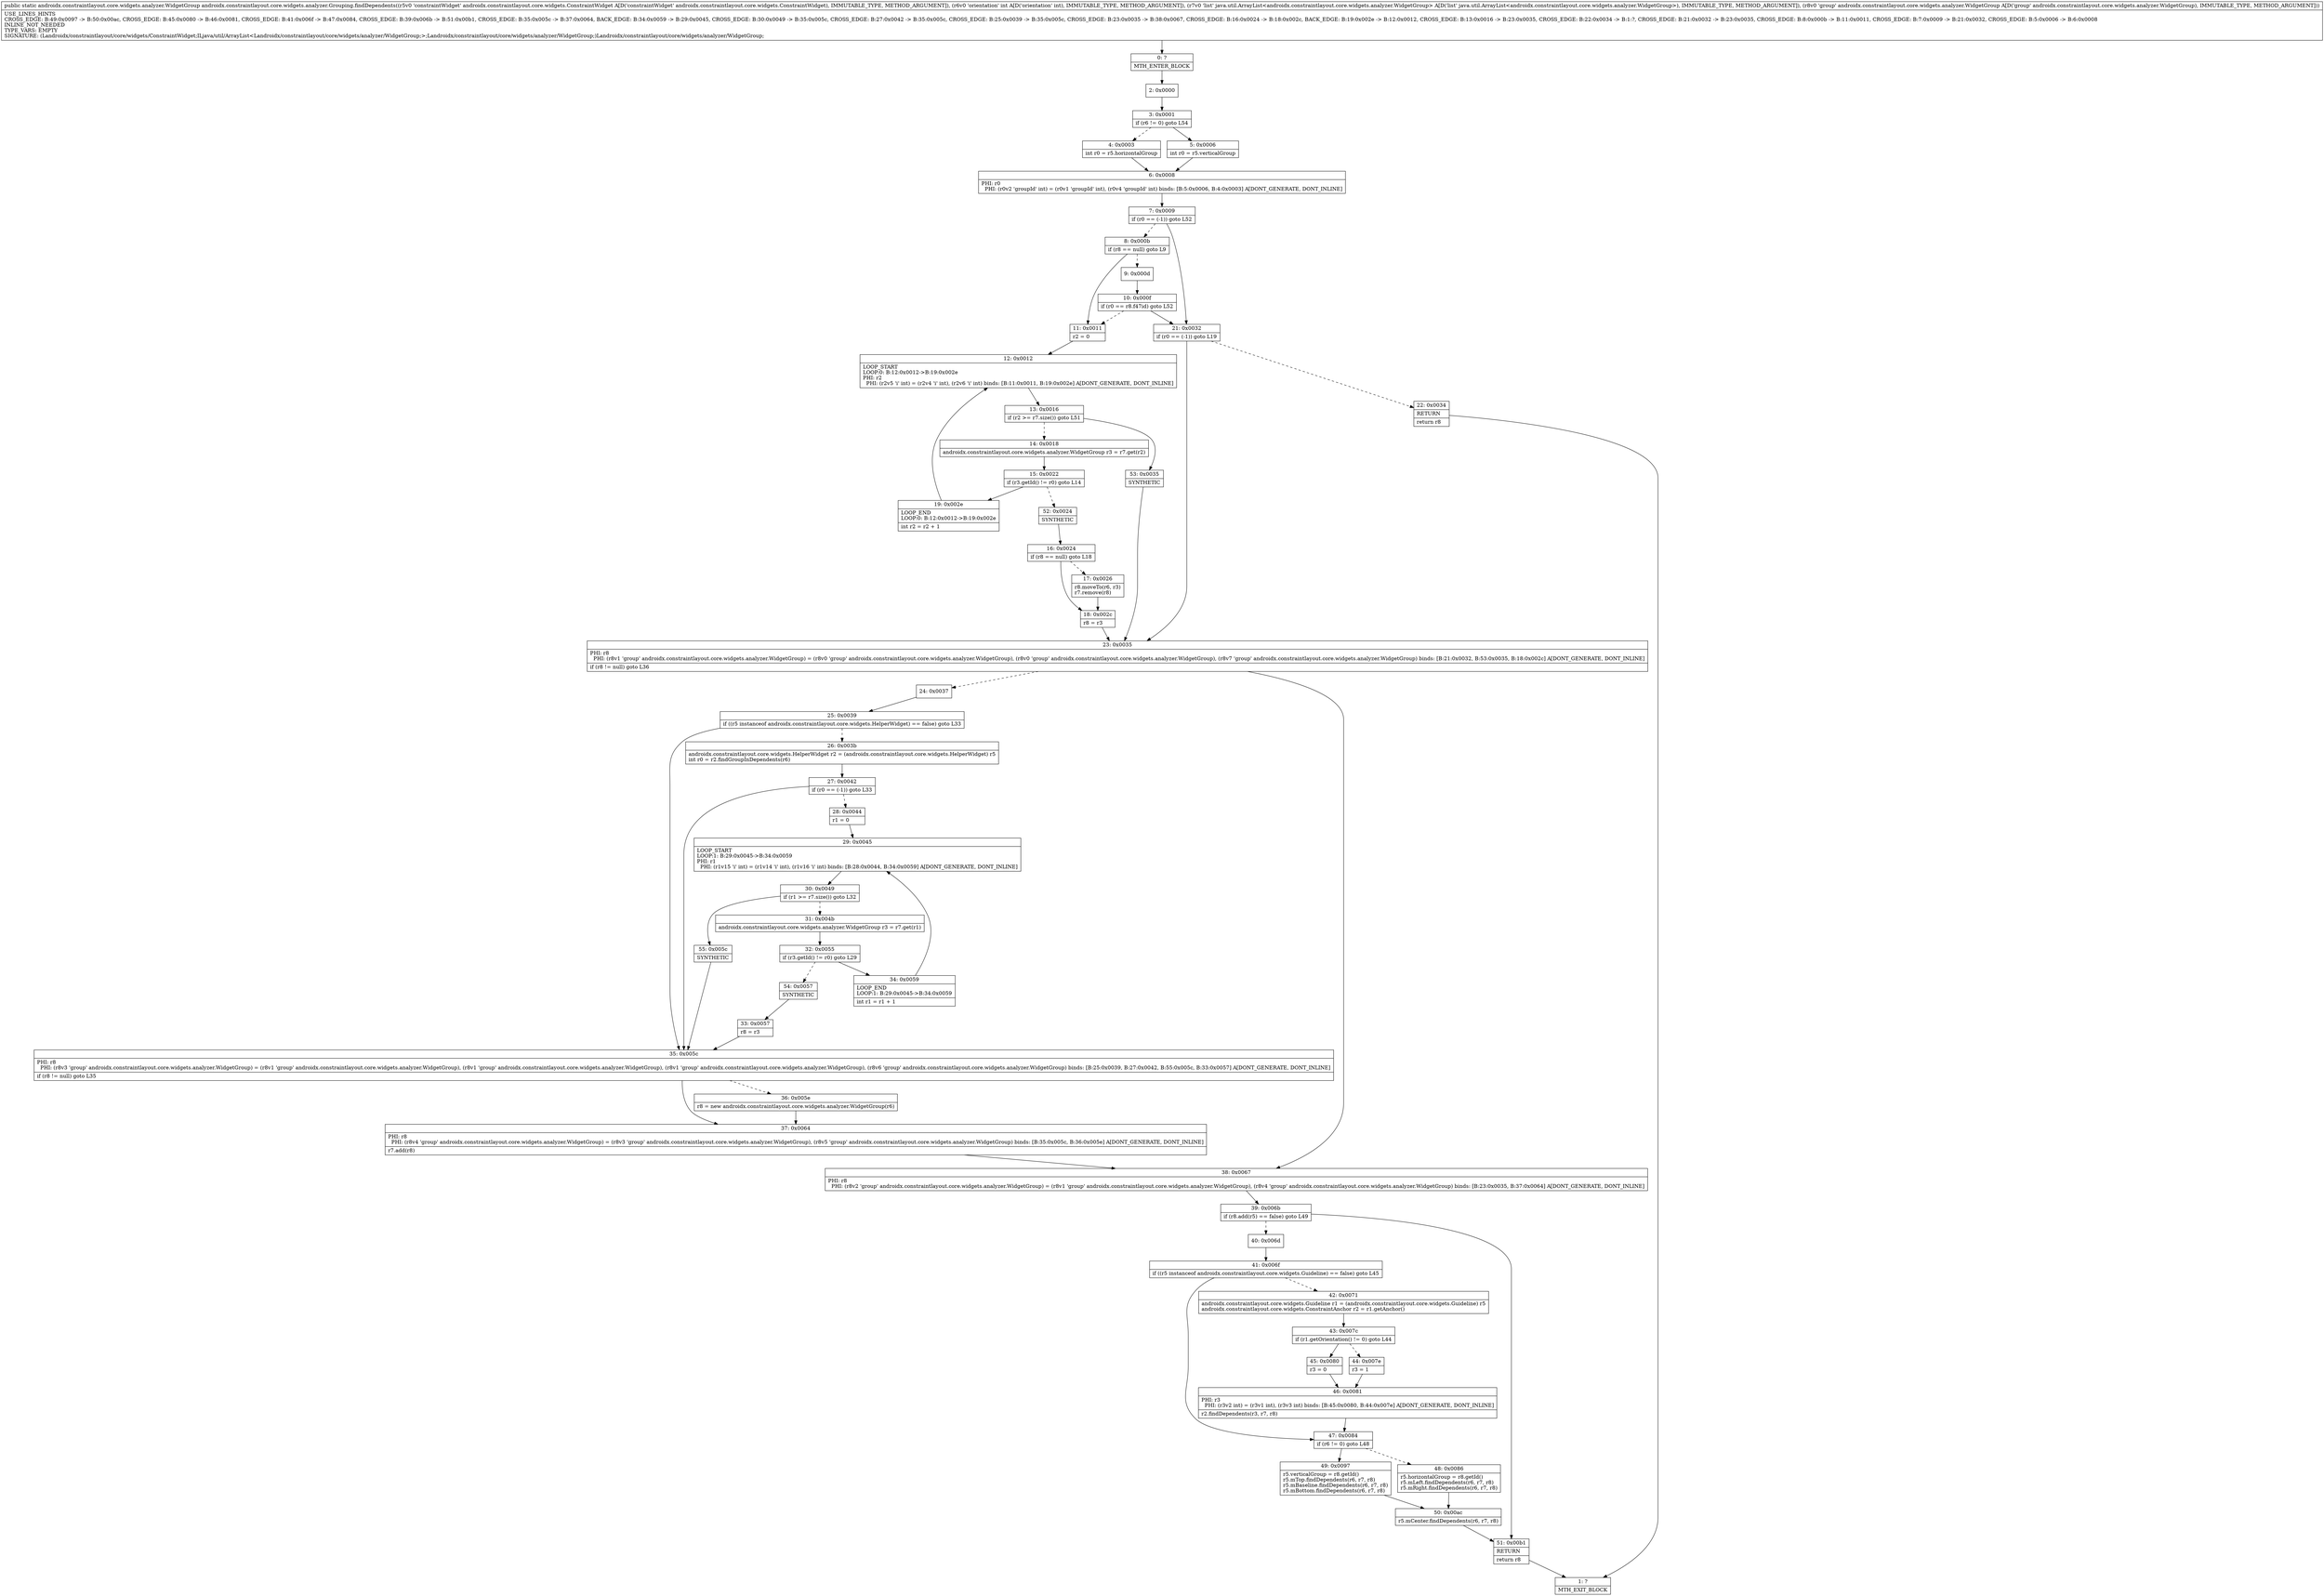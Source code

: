 digraph "CFG forandroidx.constraintlayout.core.widgets.analyzer.Grouping.findDependents(Landroidx\/constraintlayout\/core\/widgets\/ConstraintWidget;ILjava\/util\/ArrayList;Landroidx\/constraintlayout\/core\/widgets\/analyzer\/WidgetGroup;)Landroidx\/constraintlayout\/core\/widgets\/analyzer\/WidgetGroup;" {
Node_0 [shape=record,label="{0\:\ ?|MTH_ENTER_BLOCK\l}"];
Node_2 [shape=record,label="{2\:\ 0x0000}"];
Node_3 [shape=record,label="{3\:\ 0x0001|if (r6 != 0) goto L54\l}"];
Node_4 [shape=record,label="{4\:\ 0x0003|int r0 = r5.horizontalGroup\l}"];
Node_6 [shape=record,label="{6\:\ 0x0008|PHI: r0 \l  PHI: (r0v2 'groupId' int) = (r0v1 'groupId' int), (r0v4 'groupId' int) binds: [B:5:0x0006, B:4:0x0003] A[DONT_GENERATE, DONT_INLINE]\l}"];
Node_7 [shape=record,label="{7\:\ 0x0009|if (r0 == (\-1)) goto L52\l}"];
Node_8 [shape=record,label="{8\:\ 0x000b|if (r8 == null) goto L9\l}"];
Node_9 [shape=record,label="{9\:\ 0x000d}"];
Node_10 [shape=record,label="{10\:\ 0x000f|if (r0 == r8.f47id) goto L52\l}"];
Node_11 [shape=record,label="{11\:\ 0x0011|r2 = 0\l}"];
Node_12 [shape=record,label="{12\:\ 0x0012|LOOP_START\lLOOP:0: B:12:0x0012\-\>B:19:0x002e\lPHI: r2 \l  PHI: (r2v5 'i' int) = (r2v4 'i' int), (r2v6 'i' int) binds: [B:11:0x0011, B:19:0x002e] A[DONT_GENERATE, DONT_INLINE]\l}"];
Node_13 [shape=record,label="{13\:\ 0x0016|if (r2 \>= r7.size()) goto L51\l}"];
Node_14 [shape=record,label="{14\:\ 0x0018|androidx.constraintlayout.core.widgets.analyzer.WidgetGroup r3 = r7.get(r2)\l}"];
Node_15 [shape=record,label="{15\:\ 0x0022|if (r3.getId() != r0) goto L14\l}"];
Node_19 [shape=record,label="{19\:\ 0x002e|LOOP_END\lLOOP:0: B:12:0x0012\-\>B:19:0x002e\l|int r2 = r2 + 1\l}"];
Node_52 [shape=record,label="{52\:\ 0x0024|SYNTHETIC\l}"];
Node_16 [shape=record,label="{16\:\ 0x0024|if (r8 == null) goto L18\l}"];
Node_17 [shape=record,label="{17\:\ 0x0026|r8.moveTo(r6, r3)\lr7.remove(r8)\l}"];
Node_18 [shape=record,label="{18\:\ 0x002c|r8 = r3\l}"];
Node_23 [shape=record,label="{23\:\ 0x0035|PHI: r8 \l  PHI: (r8v1 'group' androidx.constraintlayout.core.widgets.analyzer.WidgetGroup) = (r8v0 'group' androidx.constraintlayout.core.widgets.analyzer.WidgetGroup), (r8v0 'group' androidx.constraintlayout.core.widgets.analyzer.WidgetGroup), (r8v7 'group' androidx.constraintlayout.core.widgets.analyzer.WidgetGroup) binds: [B:21:0x0032, B:53:0x0035, B:18:0x002c] A[DONT_GENERATE, DONT_INLINE]\l|if (r8 != null) goto L36\l}"];
Node_24 [shape=record,label="{24\:\ 0x0037}"];
Node_25 [shape=record,label="{25\:\ 0x0039|if ((r5 instanceof androidx.constraintlayout.core.widgets.HelperWidget) == false) goto L33\l}"];
Node_26 [shape=record,label="{26\:\ 0x003b|androidx.constraintlayout.core.widgets.HelperWidget r2 = (androidx.constraintlayout.core.widgets.HelperWidget) r5\lint r0 = r2.findGroupInDependents(r6)\l}"];
Node_27 [shape=record,label="{27\:\ 0x0042|if (r0 == (\-1)) goto L33\l}"];
Node_28 [shape=record,label="{28\:\ 0x0044|r1 = 0\l}"];
Node_29 [shape=record,label="{29\:\ 0x0045|LOOP_START\lLOOP:1: B:29:0x0045\-\>B:34:0x0059\lPHI: r1 \l  PHI: (r1v15 'i' int) = (r1v14 'i' int), (r1v16 'i' int) binds: [B:28:0x0044, B:34:0x0059] A[DONT_GENERATE, DONT_INLINE]\l}"];
Node_30 [shape=record,label="{30\:\ 0x0049|if (r1 \>= r7.size()) goto L32\l}"];
Node_31 [shape=record,label="{31\:\ 0x004b|androidx.constraintlayout.core.widgets.analyzer.WidgetGroup r3 = r7.get(r1)\l}"];
Node_32 [shape=record,label="{32\:\ 0x0055|if (r3.getId() != r0) goto L29\l}"];
Node_34 [shape=record,label="{34\:\ 0x0059|LOOP_END\lLOOP:1: B:29:0x0045\-\>B:34:0x0059\l|int r1 = r1 + 1\l}"];
Node_54 [shape=record,label="{54\:\ 0x0057|SYNTHETIC\l}"];
Node_33 [shape=record,label="{33\:\ 0x0057|r8 = r3\l}"];
Node_55 [shape=record,label="{55\:\ 0x005c|SYNTHETIC\l}"];
Node_35 [shape=record,label="{35\:\ 0x005c|PHI: r8 \l  PHI: (r8v3 'group' androidx.constraintlayout.core.widgets.analyzer.WidgetGroup) = (r8v1 'group' androidx.constraintlayout.core.widgets.analyzer.WidgetGroup), (r8v1 'group' androidx.constraintlayout.core.widgets.analyzer.WidgetGroup), (r8v1 'group' androidx.constraintlayout.core.widgets.analyzer.WidgetGroup), (r8v6 'group' androidx.constraintlayout.core.widgets.analyzer.WidgetGroup) binds: [B:25:0x0039, B:27:0x0042, B:55:0x005c, B:33:0x0057] A[DONT_GENERATE, DONT_INLINE]\l|if (r8 != null) goto L35\l}"];
Node_36 [shape=record,label="{36\:\ 0x005e|r8 = new androidx.constraintlayout.core.widgets.analyzer.WidgetGroup(r6)\l}"];
Node_37 [shape=record,label="{37\:\ 0x0064|PHI: r8 \l  PHI: (r8v4 'group' androidx.constraintlayout.core.widgets.analyzer.WidgetGroup) = (r8v3 'group' androidx.constraintlayout.core.widgets.analyzer.WidgetGroup), (r8v5 'group' androidx.constraintlayout.core.widgets.analyzer.WidgetGroup) binds: [B:35:0x005c, B:36:0x005e] A[DONT_GENERATE, DONT_INLINE]\l|r7.add(r8)\l}"];
Node_38 [shape=record,label="{38\:\ 0x0067|PHI: r8 \l  PHI: (r8v2 'group' androidx.constraintlayout.core.widgets.analyzer.WidgetGroup) = (r8v1 'group' androidx.constraintlayout.core.widgets.analyzer.WidgetGroup), (r8v4 'group' androidx.constraintlayout.core.widgets.analyzer.WidgetGroup) binds: [B:23:0x0035, B:37:0x0064] A[DONT_GENERATE, DONT_INLINE]\l}"];
Node_39 [shape=record,label="{39\:\ 0x006b|if (r8.add(r5) == false) goto L49\l}"];
Node_40 [shape=record,label="{40\:\ 0x006d}"];
Node_41 [shape=record,label="{41\:\ 0x006f|if ((r5 instanceof androidx.constraintlayout.core.widgets.Guideline) == false) goto L45\l}"];
Node_42 [shape=record,label="{42\:\ 0x0071|androidx.constraintlayout.core.widgets.Guideline r1 = (androidx.constraintlayout.core.widgets.Guideline) r5\landroidx.constraintlayout.core.widgets.ConstraintAnchor r2 = r1.getAnchor()\l}"];
Node_43 [shape=record,label="{43\:\ 0x007c|if (r1.getOrientation() != 0) goto L44\l}"];
Node_44 [shape=record,label="{44\:\ 0x007e|r3 = 1\l}"];
Node_46 [shape=record,label="{46\:\ 0x0081|PHI: r3 \l  PHI: (r3v2 int) = (r3v1 int), (r3v3 int) binds: [B:45:0x0080, B:44:0x007e] A[DONT_GENERATE, DONT_INLINE]\l|r2.findDependents(r3, r7, r8)\l}"];
Node_45 [shape=record,label="{45\:\ 0x0080|r3 = 0\l}"];
Node_47 [shape=record,label="{47\:\ 0x0084|if (r6 != 0) goto L48\l}"];
Node_48 [shape=record,label="{48\:\ 0x0086|r5.horizontalGroup = r8.getId()\lr5.mLeft.findDependents(r6, r7, r8)\lr5.mRight.findDependents(r6, r7, r8)\l}"];
Node_50 [shape=record,label="{50\:\ 0x00ac|r5.mCenter.findDependents(r6, r7, r8)\l}"];
Node_49 [shape=record,label="{49\:\ 0x0097|r5.verticalGroup = r8.getId()\lr5.mTop.findDependents(r6, r7, r8)\lr5.mBaseline.findDependents(r6, r7, r8)\lr5.mBottom.findDependents(r6, r7, r8)\l}"];
Node_51 [shape=record,label="{51\:\ 0x00b1|RETURN\l|return r8\l}"];
Node_1 [shape=record,label="{1\:\ ?|MTH_EXIT_BLOCK\l}"];
Node_53 [shape=record,label="{53\:\ 0x0035|SYNTHETIC\l}"];
Node_21 [shape=record,label="{21\:\ 0x0032|if (r0 == (\-1)) goto L19\l}"];
Node_22 [shape=record,label="{22\:\ 0x0034|RETURN\l|return r8\l}"];
Node_5 [shape=record,label="{5\:\ 0x0006|int r0 = r5.verticalGroup\l}"];
MethodNode[shape=record,label="{public static androidx.constraintlayout.core.widgets.analyzer.WidgetGroup androidx.constraintlayout.core.widgets.analyzer.Grouping.findDependents((r5v0 'constraintWidget' androidx.constraintlayout.core.widgets.ConstraintWidget A[D('constraintWidget' androidx.constraintlayout.core.widgets.ConstraintWidget), IMMUTABLE_TYPE, METHOD_ARGUMENT]), (r6v0 'orientation' int A[D('orientation' int), IMMUTABLE_TYPE, METHOD_ARGUMENT]), (r7v0 'list' java.util.ArrayList\<androidx.constraintlayout.core.widgets.analyzer.WidgetGroup\> A[D('list' java.util.ArrayList\<androidx.constraintlayout.core.widgets.analyzer.WidgetGroup\>), IMMUTABLE_TYPE, METHOD_ARGUMENT]), (r8v0 'group' androidx.constraintlayout.core.widgets.analyzer.WidgetGroup A[D('group' androidx.constraintlayout.core.widgets.analyzer.WidgetGroup), IMMUTABLE_TYPE, METHOD_ARGUMENT]))  | USE_LINES_HINTS\lCROSS_EDGE: B:49:0x0097 \-\> B:50:0x00ac, CROSS_EDGE: B:45:0x0080 \-\> B:46:0x0081, CROSS_EDGE: B:41:0x006f \-\> B:47:0x0084, CROSS_EDGE: B:39:0x006b \-\> B:51:0x00b1, CROSS_EDGE: B:35:0x005c \-\> B:37:0x0064, BACK_EDGE: B:34:0x0059 \-\> B:29:0x0045, CROSS_EDGE: B:30:0x0049 \-\> B:35:0x005c, CROSS_EDGE: B:27:0x0042 \-\> B:35:0x005c, CROSS_EDGE: B:25:0x0039 \-\> B:35:0x005c, CROSS_EDGE: B:23:0x0035 \-\> B:38:0x0067, CROSS_EDGE: B:16:0x0024 \-\> B:18:0x002c, BACK_EDGE: B:19:0x002e \-\> B:12:0x0012, CROSS_EDGE: B:13:0x0016 \-\> B:23:0x0035, CROSS_EDGE: B:22:0x0034 \-\> B:1:?, CROSS_EDGE: B:21:0x0032 \-\> B:23:0x0035, CROSS_EDGE: B:8:0x000b \-\> B:11:0x0011, CROSS_EDGE: B:7:0x0009 \-\> B:21:0x0032, CROSS_EDGE: B:5:0x0006 \-\> B:6:0x0008\lINLINE_NOT_NEEDED\lTYPE_VARS: EMPTY\lSIGNATURE: (Landroidx\/constraintlayout\/core\/widgets\/ConstraintWidget;ILjava\/util\/ArrayList\<Landroidx\/constraintlayout\/core\/widgets\/analyzer\/WidgetGroup;\>;Landroidx\/constraintlayout\/core\/widgets\/analyzer\/WidgetGroup;)Landroidx\/constraintlayout\/core\/widgets\/analyzer\/WidgetGroup;\l}"];
MethodNode -> Node_0;Node_0 -> Node_2;
Node_2 -> Node_3;
Node_3 -> Node_4[style=dashed];
Node_3 -> Node_5;
Node_4 -> Node_6;
Node_6 -> Node_7;
Node_7 -> Node_8[style=dashed];
Node_7 -> Node_21;
Node_8 -> Node_9[style=dashed];
Node_8 -> Node_11;
Node_9 -> Node_10;
Node_10 -> Node_11[style=dashed];
Node_10 -> Node_21;
Node_11 -> Node_12;
Node_12 -> Node_13;
Node_13 -> Node_14[style=dashed];
Node_13 -> Node_53;
Node_14 -> Node_15;
Node_15 -> Node_19;
Node_15 -> Node_52[style=dashed];
Node_19 -> Node_12;
Node_52 -> Node_16;
Node_16 -> Node_17[style=dashed];
Node_16 -> Node_18;
Node_17 -> Node_18;
Node_18 -> Node_23;
Node_23 -> Node_24[style=dashed];
Node_23 -> Node_38;
Node_24 -> Node_25;
Node_25 -> Node_26[style=dashed];
Node_25 -> Node_35;
Node_26 -> Node_27;
Node_27 -> Node_28[style=dashed];
Node_27 -> Node_35;
Node_28 -> Node_29;
Node_29 -> Node_30;
Node_30 -> Node_31[style=dashed];
Node_30 -> Node_55;
Node_31 -> Node_32;
Node_32 -> Node_34;
Node_32 -> Node_54[style=dashed];
Node_34 -> Node_29;
Node_54 -> Node_33;
Node_33 -> Node_35;
Node_55 -> Node_35;
Node_35 -> Node_36[style=dashed];
Node_35 -> Node_37;
Node_36 -> Node_37;
Node_37 -> Node_38;
Node_38 -> Node_39;
Node_39 -> Node_40[style=dashed];
Node_39 -> Node_51;
Node_40 -> Node_41;
Node_41 -> Node_42[style=dashed];
Node_41 -> Node_47;
Node_42 -> Node_43;
Node_43 -> Node_44[style=dashed];
Node_43 -> Node_45;
Node_44 -> Node_46;
Node_46 -> Node_47;
Node_45 -> Node_46;
Node_47 -> Node_48[style=dashed];
Node_47 -> Node_49;
Node_48 -> Node_50;
Node_50 -> Node_51;
Node_49 -> Node_50;
Node_51 -> Node_1;
Node_53 -> Node_23;
Node_21 -> Node_22[style=dashed];
Node_21 -> Node_23;
Node_22 -> Node_1;
Node_5 -> Node_6;
}

